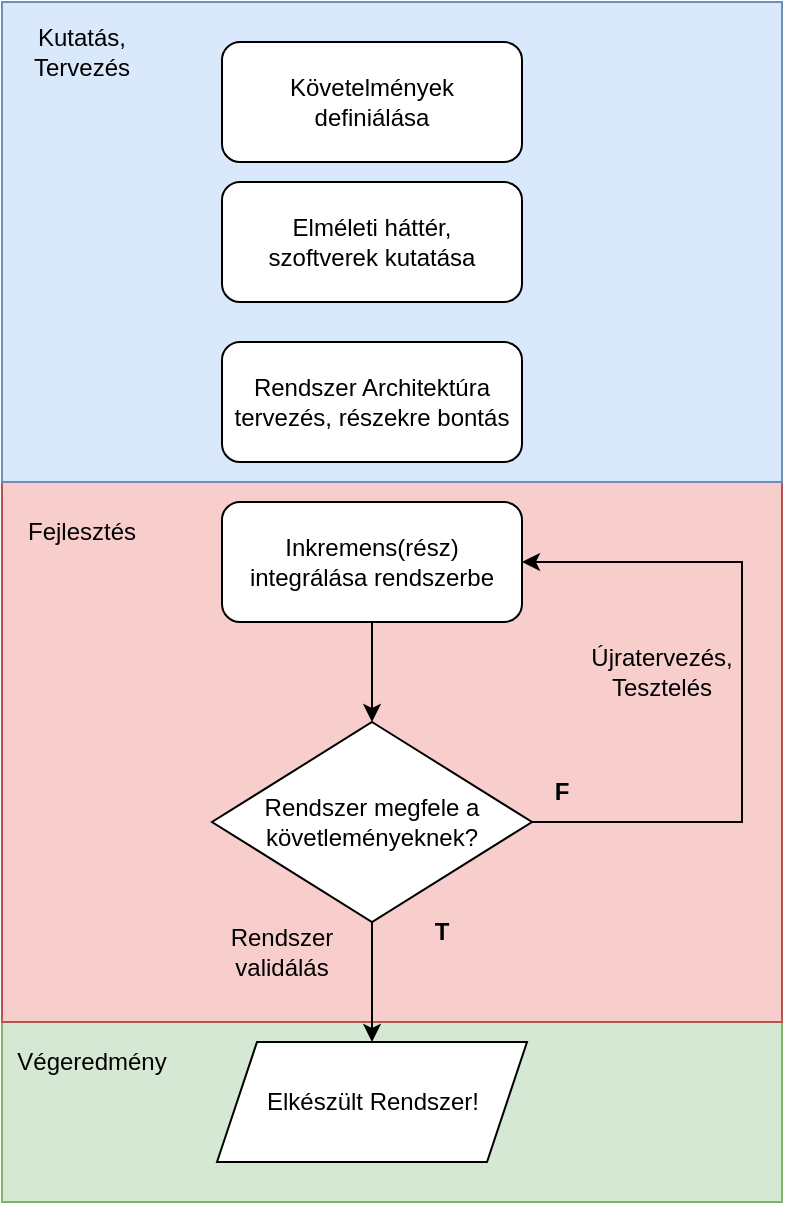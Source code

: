 <mxfile version="17.5.0" type="device"><diagram id="EmiXpKQHD01JnV5XEDsb" name="Page-1"><mxGraphModel dx="1221" dy="681" grid="1" gridSize="10" guides="1" tooltips="1" connect="1" arrows="1" fold="1" page="1" pageScale="1" pageWidth="850" pageHeight="1100" math="0" shadow="0"><root><mxCell id="0"/><mxCell id="1" parent="0"/><mxCell id="-ZadnbstpRWGtJcOfG86-15" value="" style="rounded=0;whiteSpace=wrap;html=1;fillColor=#d5e8d4;strokeColor=#82b366;" vertex="1" parent="1"><mxGeometry x="190" y="530" width="390" height="90" as="geometry"/></mxCell><mxCell id="-ZadnbstpRWGtJcOfG86-14" value="" style="rounded=0;whiteSpace=wrap;html=1;fillColor=#f8cecc;strokeColor=#b85450;" vertex="1" parent="1"><mxGeometry x="190" y="260" width="390" height="270" as="geometry"/></mxCell><mxCell id="-ZadnbstpRWGtJcOfG86-13" value="" style="rounded=0;whiteSpace=wrap;html=1;fillColor=#dae8fc;strokeColor=#6c8ebf;" vertex="1" parent="1"><mxGeometry x="190" y="20" width="390" height="240" as="geometry"/></mxCell><mxCell id="-ZadnbstpRWGtJcOfG86-1" value="Követelmények&lt;br&gt;definiálása" style="rounded=1;whiteSpace=wrap;html=1;" vertex="1" parent="1"><mxGeometry x="300" y="40" width="150" height="60" as="geometry"/></mxCell><mxCell id="-ZadnbstpRWGtJcOfG86-2" value="Elméleti háttér,&lt;br&gt;szoftverek kutatása" style="rounded=1;whiteSpace=wrap;html=1;" vertex="1" parent="1"><mxGeometry x="300" y="110" width="150" height="60" as="geometry"/></mxCell><mxCell id="-ZadnbstpRWGtJcOfG86-3" value="Rendszer Architektúra&lt;br&gt;tervezés, részekre bontás" style="rounded=1;whiteSpace=wrap;html=1;" vertex="1" parent="1"><mxGeometry x="300" y="190" width="150" height="60" as="geometry"/></mxCell><mxCell id="-ZadnbstpRWGtJcOfG86-6" style="edgeStyle=orthogonalEdgeStyle;rounded=0;orthogonalLoop=1;jettySize=auto;html=1;" edge="1" parent="1" source="-ZadnbstpRWGtJcOfG86-4"><mxGeometry relative="1" as="geometry"><mxPoint x="450" y="300" as="targetPoint"/><Array as="points"><mxPoint x="560" y="430"/><mxPoint x="560" y="300"/></Array></mxGeometry></mxCell><mxCell id="-ZadnbstpRWGtJcOfG86-7" style="edgeStyle=orthogonalEdgeStyle;rounded=0;orthogonalLoop=1;jettySize=auto;html=1;entryX=0.5;entryY=0;entryDx=0;entryDy=0;" edge="1" parent="1" source="-ZadnbstpRWGtJcOfG86-4" target="-ZadnbstpRWGtJcOfG86-8"><mxGeometry relative="1" as="geometry"><mxPoint x="380" y="530" as="targetPoint"/></mxGeometry></mxCell><mxCell id="-ZadnbstpRWGtJcOfG86-4" value="Rendszer megfele a követleményeknek?" style="rhombus;whiteSpace=wrap;html=1;" vertex="1" parent="1"><mxGeometry x="295" y="380" width="160" height="100" as="geometry"/></mxCell><mxCell id="-ZadnbstpRWGtJcOfG86-9" style="edgeStyle=orthogonalEdgeStyle;rounded=0;orthogonalLoop=1;jettySize=auto;html=1;entryX=0.5;entryY=0;entryDx=0;entryDy=0;" edge="1" parent="1" source="-ZadnbstpRWGtJcOfG86-5" target="-ZadnbstpRWGtJcOfG86-4"><mxGeometry relative="1" as="geometry"><mxPoint x="375" y="370" as="targetPoint"/></mxGeometry></mxCell><mxCell id="-ZadnbstpRWGtJcOfG86-5" value="Inkremens(rész) integrálása rendszerbe" style="rounded=1;whiteSpace=wrap;html=1;" vertex="1" parent="1"><mxGeometry x="300" y="270" width="150" height="60" as="geometry"/></mxCell><mxCell id="-ZadnbstpRWGtJcOfG86-8" value="Elkészült Rendszer!" style="shape=parallelogram;perimeter=parallelogramPerimeter;whiteSpace=wrap;html=1;fixedSize=1;" vertex="1" parent="1"><mxGeometry x="297.5" y="540" width="155" height="60" as="geometry"/></mxCell><mxCell id="-ZadnbstpRWGtJcOfG86-11" value="&lt;b&gt;F&lt;/b&gt;" style="text;html=1;strokeColor=none;fillColor=none;align=center;verticalAlign=middle;whiteSpace=wrap;rounded=0;" vertex="1" parent="1"><mxGeometry x="440" y="400" width="60" height="30" as="geometry"/></mxCell><mxCell id="-ZadnbstpRWGtJcOfG86-12" value="&lt;b&gt;T&lt;/b&gt;" style="text;html=1;strokeColor=none;fillColor=none;align=center;verticalAlign=middle;whiteSpace=wrap;rounded=0;" vertex="1" parent="1"><mxGeometry x="380" y="470" width="60" height="30" as="geometry"/></mxCell><mxCell id="-ZadnbstpRWGtJcOfG86-16" value="Kutatás,&lt;br&gt;Tervezés" style="text;html=1;strokeColor=none;fillColor=none;align=center;verticalAlign=middle;whiteSpace=wrap;rounded=0;" vertex="1" parent="1"><mxGeometry x="200" y="30" width="60" height="30" as="geometry"/></mxCell><mxCell id="-ZadnbstpRWGtJcOfG86-17" value="Fejlesztés" style="text;html=1;strokeColor=none;fillColor=none;align=center;verticalAlign=middle;whiteSpace=wrap;rounded=0;" vertex="1" parent="1"><mxGeometry x="200" y="270" width="60" height="30" as="geometry"/></mxCell><mxCell id="-ZadnbstpRWGtJcOfG86-18" value="Végeredmény" style="text;html=1;strokeColor=none;fillColor=none;align=center;verticalAlign=middle;whiteSpace=wrap;rounded=0;" vertex="1" parent="1"><mxGeometry x="190" y="535" width="90" height="30" as="geometry"/></mxCell><mxCell id="-ZadnbstpRWGtJcOfG86-19" value="Újratervezés,&lt;br&gt;Tesztelés" style="text;html=1;strokeColor=none;fillColor=none;align=center;verticalAlign=middle;whiteSpace=wrap;rounded=0;" vertex="1" parent="1"><mxGeometry x="490" y="340" width="60" height="30" as="geometry"/></mxCell><mxCell id="-ZadnbstpRWGtJcOfG86-20" value="Rendszer validálás" style="text;html=1;strokeColor=none;fillColor=none;align=center;verticalAlign=middle;whiteSpace=wrap;rounded=0;" vertex="1" parent="1"><mxGeometry x="300" y="480" width="60" height="30" as="geometry"/></mxCell></root></mxGraphModel></diagram></mxfile>